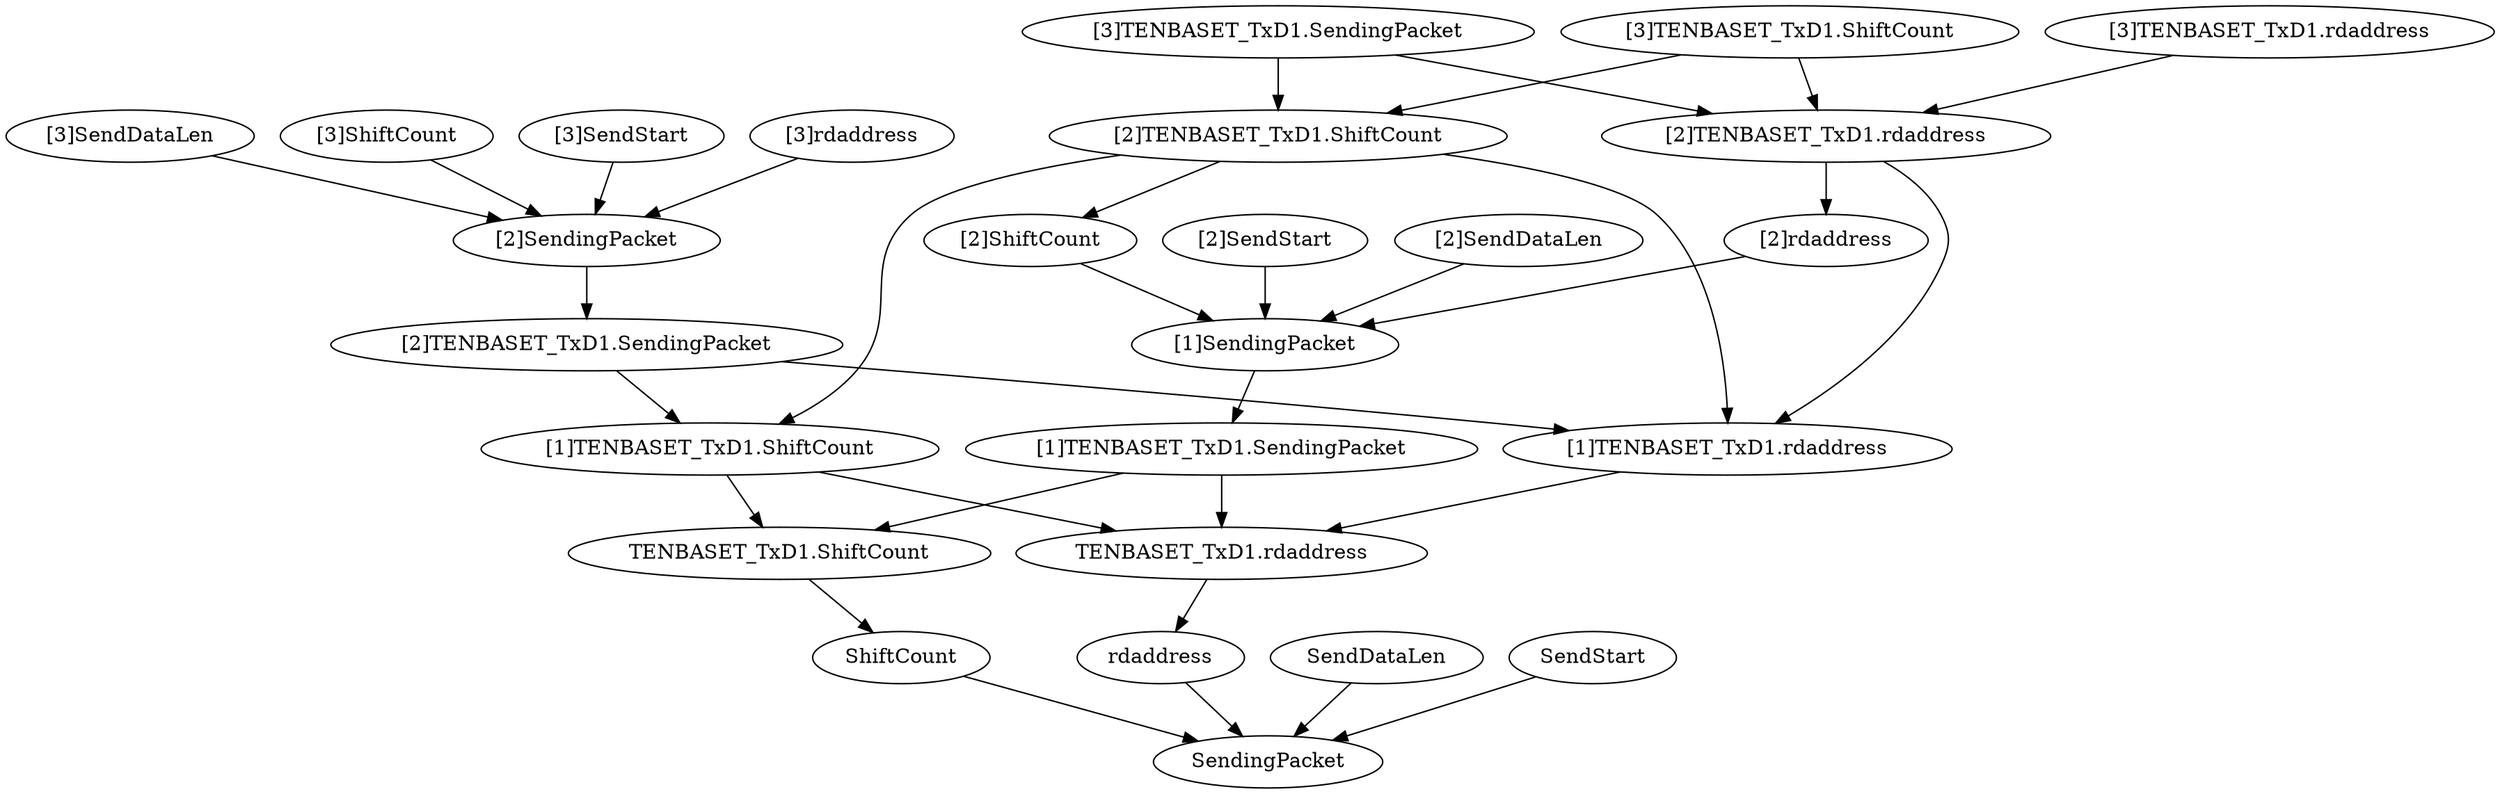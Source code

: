 strict digraph "" {
	"[2]SendStart"	 [complexity=7,
		importance=0.189481440312,
		rank=0.0270687771874];
	"[1]SendingPacket"	 [complexity=6,
		importance=0.0894209458482,
		rank=0.0149034909747];
	"[2]SendStart" -> "[1]SendingPacket";
	"TENBASET_TxD1.ShiftCount"	 [complexity=3,
		importance=0.0456330791375,
		rank=0.0152110263792];
	ShiftCount	 [complexity=3,
		importance=0.031890051571,
		rank=0.0106300171903];
	"TENBASET_TxD1.ShiftCount" -> ShiftCount;
	"[2]SendingPacket"	 [complexity=7,
		importance=0.103163973415,
		rank=0.0147377104878];
	"[2]TENBASET_TxD1.SendingPacket"	 [complexity=7,
		importance=0.0830587176641,
		rank=0.0118655310949];
	"[2]SendingPacket" -> "[2]TENBASET_TxD1.SendingPacket";
	rdaddress	 [complexity=3,
		importance=0.0353258018506,
		rank=0.0117752672835];
	SendingPacket	 [complexity=0,
		importance=0.0201052557506,
		rank=0.0];
	rdaddress -> SendingPacket;
	"[2]TENBASET_TxD1.ShiftCount"	 [complexity=9,
		importance=0.114948769235,
		rank=0.0127720854706];
	"[1]TENBASET_TxD1.ShiftCount"	 [complexity=4,
		importance=0.0673928544683,
		rank=0.0168482136171];
	"[2]TENBASET_TxD1.ShiftCount" -> "[1]TENBASET_TxD1.ShiftCount";
	"[1]TENBASET_TxD1.rdaddress"	 [complexity=6,
		importance=0.0719738519529,
		rank=0.0119956419921];
	"[2]TENBASET_TxD1.ShiftCount" -> "[1]TENBASET_TxD1.rdaddress";
	"[2]ShiftCount"	 [complexity=9,
		importance=0.101205741669,
		rank=0.0112450824076];
	"[2]TENBASET_TxD1.ShiftCount" -> "[2]ShiftCount";
	"[1]TENBASET_TxD1.ShiftCount" -> "TENBASET_TxD1.ShiftCount";
	"TENBASET_TxD1.rdaddress"	 [complexity=3,
		importance=0.0536498269017,
		rank=0.0178832756339];
	"[1]TENBASET_TxD1.ShiftCount" -> "TENBASET_TxD1.rdaddress";
	"[3]TENBASET_TxD1.SendingPacket"	 [complexity=12,
		importance=0.138631380195,
		rank=0.0115526150163];
	"[3]TENBASET_TxD1.SendingPacket" -> "[2]TENBASET_TxD1.ShiftCount";
	"[2]TENBASET_TxD1.rdaddress"	 [complexity=9,
		importance=0.122965516999,
		rank=0.0136628352221];
	"[3]TENBASET_TxD1.SendingPacket" -> "[2]TENBASET_TxD1.rdaddress";
	"[2]SendDataLen"	 [complexity=9,
		importance=0.100060494464,
		rank=0.0111178327182];
	"[2]SendDataLen" -> "[1]SendingPacket";
	"[2]rdaddress"	 [complexity=9,
		importance=0.104641491948,
		rank=0.0116268324387];
	"[2]TENBASET_TxD1.rdaddress" -> "[2]rdaddress";
	"[2]TENBASET_TxD1.rdaddress" -> "[1]TENBASET_TxD1.rdaddress";
	"[3]SendDataLen"	 [complexity=10,
		importance=0.11380352203,
		rank=0.011380352203];
	"[3]SendDataLen" -> "[2]SendingPacket";
	"[3]ShiftCount"	 [complexity=10,
		importance=0.114948769235,
		rank=0.0114948769235];
	"[3]ShiftCount" -> "[2]SendingPacket";
	"[1]TENBASET_TxD1.SendingPacket"	 [complexity=6,
		importance=0.0693156900976,
		rank=0.0115526150163];
	"[1]TENBASET_TxD1.SendingPacket" -> "TENBASET_TxD1.ShiftCount";
	"[1]TENBASET_TxD1.SendingPacket" -> "TENBASET_TxD1.rdaddress";
	"[2]rdaddress" -> "[1]SendingPacket";
	"[1]TENBASET_TxD1.rdaddress" -> "TENBASET_TxD1.rdaddress";
	ShiftCount -> SendingPacket;
	"[3]SendStart"	 [complexity=8,
		importance=0.216967495445,
		rank=0.0271209369306];
	"[3]SendStart" -> "[2]SendingPacket";
	"[1]SendingPacket" -> "[1]TENBASET_TxD1.SendingPacket";
	"[3]TENBASET_TxD1.rdaddress"	 [complexity=12,
		importance=0.14128954205,
		rank=0.0117741285042];
	"[3]TENBASET_TxD1.rdaddress" -> "[2]TENBASET_TxD1.rdaddress";
	SendDataLen	 [complexity=3,
		importance=0.030744804366,
		rank=0.010248268122];
	SendDataLen -> SendingPacket;
	"TENBASET_TxD1.rdaddress" -> rdaddress;
	"[3]rdaddress"	 [complexity=10,
		importance=0.118384519515,
		rank=0.0118384519515];
	"[3]rdaddress" -> "[2]SendingPacket";
	"[3]TENBASET_TxD1.ShiftCount"	 [complexity=10,
		importance=0.136708544566,
		rank=0.0136708544566];
	"[3]TENBASET_TxD1.ShiftCount" -> "[2]TENBASET_TxD1.ShiftCount";
	"[3]TENBASET_TxD1.ShiftCount" -> "[2]TENBASET_TxD1.rdaddress";
	"[2]ShiftCount" -> "[1]SendingPacket";
	SendStart	 [complexity=1,
		importance=0.0508500601166,
		rank=0.0508500601166];
	SendStart -> SendingPacket;
	"[2]TENBASET_TxD1.SendingPacket" -> "[1]TENBASET_TxD1.ShiftCount";
	"[2]TENBASET_TxD1.SendingPacket" -> "[1]TENBASET_TxD1.rdaddress";
}
